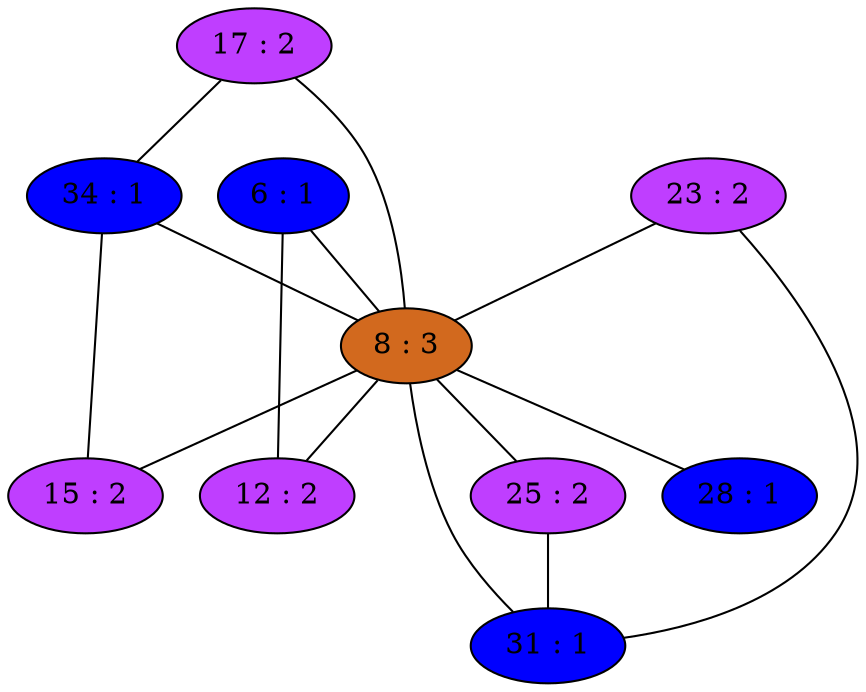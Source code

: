 strict graph {
17[label="17 : 2" style=filled fillcolor="darkorchid1"];
17 -- 34
17 -- 8
34[label="34 : 1" style=filled fillcolor="blue1"];
34 -- 17
34 -- 8
34 -- 15
6[label="6 : 1" style=filled fillcolor="blue1"];
6 -- 8
6 -- 12
23[label="23 : 2" style=filled fillcolor="darkorchid1"];
23 -- 8
23 -- 31
8[label="8 : 3" style=filled fillcolor="chocolate"];
8 -- 17
8 -- 34
8 -- 6
8 -- 23
8 -- 25
8 -- 28
8 -- 12
8 -- 15
8 -- 31
25[label="25 : 2" style=filled fillcolor="darkorchid1"];
25 -- 8
25 -- 31
28[label="28 : 1" style=filled fillcolor="blue1"];
28 -- 8
12[label="12 : 2" style=filled fillcolor="darkorchid1"];
12 -- 6
12 -- 8
15[label="15 : 2" style=filled fillcolor="darkorchid1"];
15 -- 34
15 -- 8
31[label="31 : 1" style=filled fillcolor="blue1"];
31 -- 23
31 -- 8
31 -- 25
}